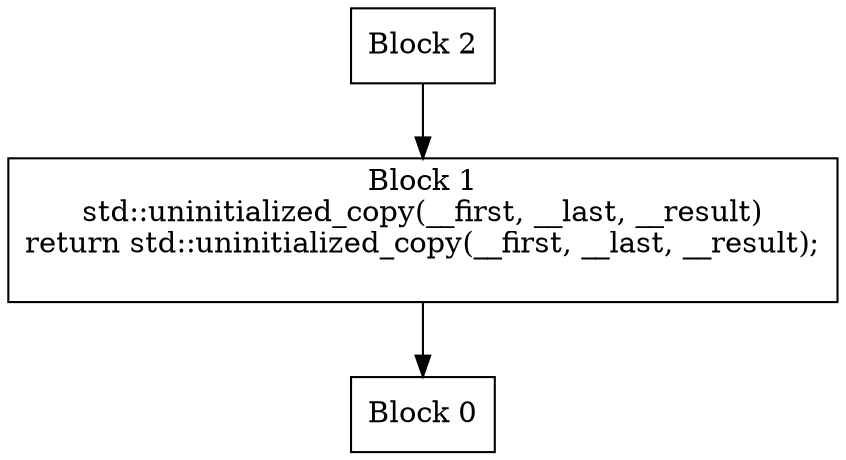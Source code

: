 digraph CFG {
  node [shape=box];
  0 [label="Block 0\n"];
  1 [label="Block 1\nstd::uninitialized_copy(__first, __last, __result)\nreturn std::uninitialized_copy(__first, __last, __result);
\n"];
  2 [label="Block 2\n"];
  1 -> 0;
  2 -> 1;
}
